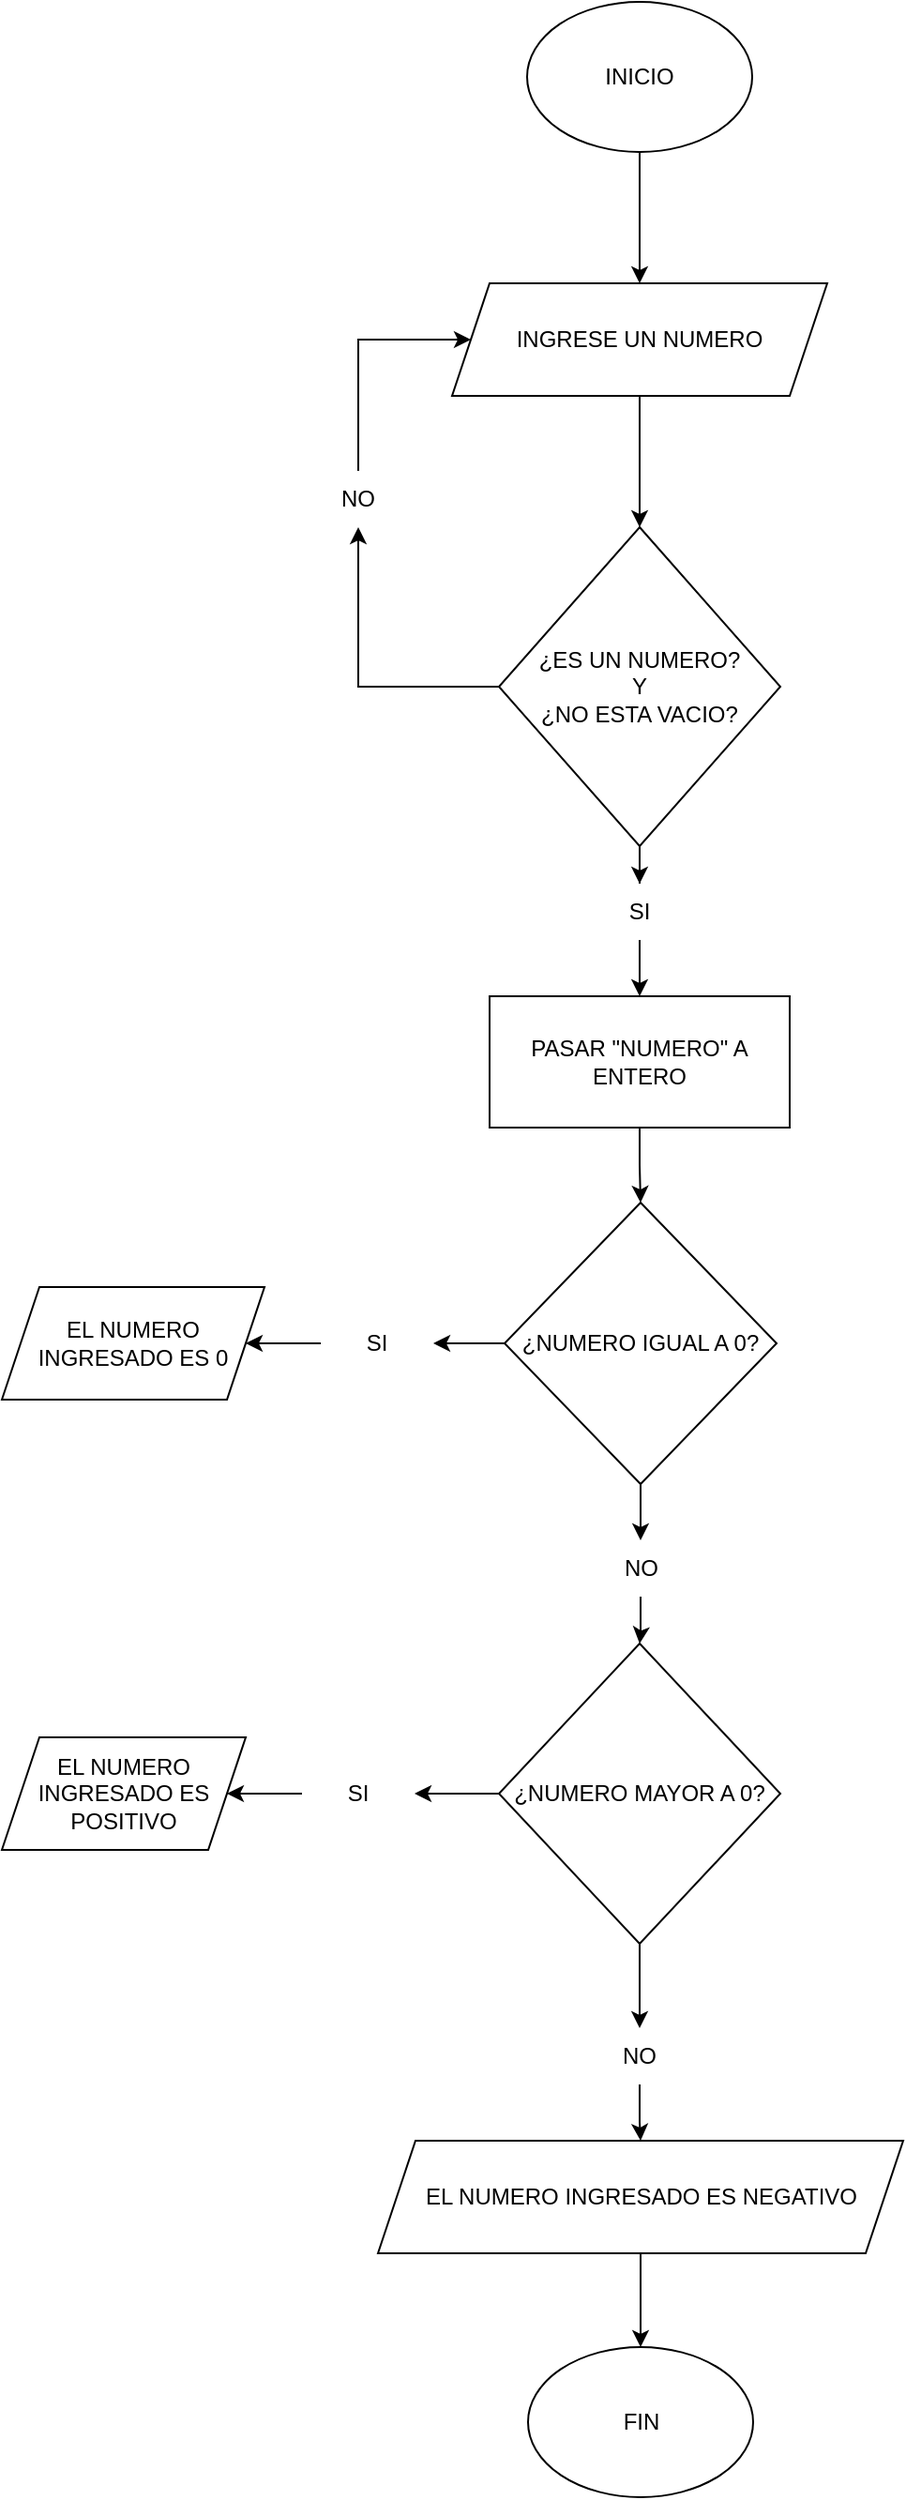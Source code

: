 <mxfile version="17.4.2" type="device"><diagram id="PnuT2AnW8ifYwlaGOcDv" name="Página-1"><mxGraphModel dx="1102" dy="865" grid="1" gridSize="10" guides="1" tooltips="1" connect="1" arrows="1" fold="1" page="1" pageScale="1" pageWidth="700" pageHeight="1600" math="0" shadow="0"><root><mxCell id="0"/><mxCell id="1" parent="0"/><mxCell id="33neqHrkzugOPKtyAvpc-9" value="" style="edgeStyle=orthogonalEdgeStyle;rounded=0;orthogonalLoop=1;jettySize=auto;html=1;" edge="1" parent="1" source="33neqHrkzugOPKtyAvpc-1" target="33neqHrkzugOPKtyAvpc-2"><mxGeometry relative="1" as="geometry"/></mxCell><mxCell id="33neqHrkzugOPKtyAvpc-1" value="INICIO" style="ellipse;whiteSpace=wrap;html=1;" vertex="1" parent="1"><mxGeometry x="290" y="50" width="120" height="80" as="geometry"/></mxCell><mxCell id="33neqHrkzugOPKtyAvpc-10" value="" style="edgeStyle=orthogonalEdgeStyle;rounded=0;orthogonalLoop=1;jettySize=auto;html=1;" edge="1" parent="1" source="33neqHrkzugOPKtyAvpc-2" target="33neqHrkzugOPKtyAvpc-3"><mxGeometry relative="1" as="geometry"/></mxCell><mxCell id="33neqHrkzugOPKtyAvpc-2" value="INGRESE UN NUMERO" style="shape=parallelogram;perimeter=parallelogramPerimeter;whiteSpace=wrap;html=1;fixedSize=1;" vertex="1" parent="1"><mxGeometry x="250" y="200" width="200" height="60" as="geometry"/></mxCell><mxCell id="33neqHrkzugOPKtyAvpc-7" style="edgeStyle=orthogonalEdgeStyle;rounded=0;orthogonalLoop=1;jettySize=auto;html=1;entryX=0.5;entryY=1;entryDx=0;entryDy=0;" edge="1" parent="1" source="33neqHrkzugOPKtyAvpc-3" target="33neqHrkzugOPKtyAvpc-6"><mxGeometry relative="1" as="geometry"/></mxCell><mxCell id="33neqHrkzugOPKtyAvpc-36" value="" style="edgeStyle=orthogonalEdgeStyle;rounded=0;orthogonalLoop=1;jettySize=auto;html=1;" edge="1" parent="1" source="33neqHrkzugOPKtyAvpc-3" target="33neqHrkzugOPKtyAvpc-35"><mxGeometry relative="1" as="geometry"/></mxCell><mxCell id="33neqHrkzugOPKtyAvpc-3" value="¿ES UN NUMERO?&lt;br&gt;Y&lt;br&gt;¿NO ESTA VACIO?" style="rhombus;whiteSpace=wrap;html=1;" vertex="1" parent="1"><mxGeometry x="275" y="330" width="150" height="170" as="geometry"/></mxCell><mxCell id="33neqHrkzugOPKtyAvpc-8" style="edgeStyle=orthogonalEdgeStyle;rounded=0;orthogonalLoop=1;jettySize=auto;html=1;" edge="1" parent="1" source="33neqHrkzugOPKtyAvpc-6" target="33neqHrkzugOPKtyAvpc-2"><mxGeometry relative="1" as="geometry"><Array as="points"><mxPoint x="200" y="230"/></Array></mxGeometry></mxCell><mxCell id="33neqHrkzugOPKtyAvpc-6" value="NO" style="text;html=1;strokeColor=none;fillColor=none;align=center;verticalAlign=middle;whiteSpace=wrap;rounded=0;" vertex="1" parent="1"><mxGeometry x="170" y="300" width="60" height="30" as="geometry"/></mxCell><mxCell id="33neqHrkzugOPKtyAvpc-34" value="" style="edgeStyle=orthogonalEdgeStyle;rounded=0;orthogonalLoop=1;jettySize=auto;html=1;" edge="1" parent="1" source="33neqHrkzugOPKtyAvpc-11" target="33neqHrkzugOPKtyAvpc-13"><mxGeometry relative="1" as="geometry"/></mxCell><mxCell id="33neqHrkzugOPKtyAvpc-11" value="PASAR &quot;NUMERO&quot; A ENTERO" style="rounded=0;whiteSpace=wrap;html=1;" vertex="1" parent="1"><mxGeometry x="270" y="580" width="160" height="70" as="geometry"/></mxCell><mxCell id="33neqHrkzugOPKtyAvpc-25" value="" style="edgeStyle=orthogonalEdgeStyle;rounded=0;orthogonalLoop=1;jettySize=auto;html=1;" edge="1" parent="1" source="33neqHrkzugOPKtyAvpc-13" target="33neqHrkzugOPKtyAvpc-24"><mxGeometry relative="1" as="geometry"/></mxCell><mxCell id="33neqHrkzugOPKtyAvpc-32" value="" style="edgeStyle=orthogonalEdgeStyle;rounded=0;orthogonalLoop=1;jettySize=auto;html=1;" edge="1" parent="1" source="33neqHrkzugOPKtyAvpc-13" target="33neqHrkzugOPKtyAvpc-31"><mxGeometry relative="1" as="geometry"/></mxCell><mxCell id="33neqHrkzugOPKtyAvpc-13" value="¿NUMERO IGUAL A 0?" style="rhombus;whiteSpace=wrap;html=1;" vertex="1" parent="1"><mxGeometry x="278" y="690" width="145" height="150" as="geometry"/></mxCell><mxCell id="33neqHrkzugOPKtyAvpc-15" value="EL NUMERO INGRESADO ES 0" style="shape=parallelogram;perimeter=parallelogramPerimeter;whiteSpace=wrap;html=1;fixedSize=1;" vertex="1" parent="1"><mxGeometry x="10" y="735" width="140" height="60" as="geometry"/></mxCell><mxCell id="33neqHrkzugOPKtyAvpc-27" value="" style="edgeStyle=orthogonalEdgeStyle;rounded=0;orthogonalLoop=1;jettySize=auto;html=1;" edge="1" parent="1" source="33neqHrkzugOPKtyAvpc-18" target="33neqHrkzugOPKtyAvpc-22"><mxGeometry relative="1" as="geometry"/></mxCell><mxCell id="33neqHrkzugOPKtyAvpc-29" value="" style="edgeStyle=orthogonalEdgeStyle;rounded=0;orthogonalLoop=1;jettySize=auto;html=1;" edge="1" parent="1" source="33neqHrkzugOPKtyAvpc-18" target="33neqHrkzugOPKtyAvpc-23"><mxGeometry relative="1" as="geometry"/></mxCell><mxCell id="33neqHrkzugOPKtyAvpc-18" value="¿NUMERO MAYOR A 0?" style="rhombus;whiteSpace=wrap;html=1;" vertex="1" parent="1"><mxGeometry x="275" y="925" width="150" height="160" as="geometry"/></mxCell><mxCell id="33neqHrkzugOPKtyAvpc-20" value="EL NUMERO INGRESADO ES POSITIVO" style="shape=parallelogram;perimeter=parallelogramPerimeter;whiteSpace=wrap;html=1;fixedSize=1;" vertex="1" parent="1"><mxGeometry x="10" y="975" width="130" height="60" as="geometry"/></mxCell><mxCell id="33neqHrkzugOPKtyAvpc-39" value="" style="edgeStyle=orthogonalEdgeStyle;rounded=0;orthogonalLoop=1;jettySize=auto;html=1;" edge="1" parent="1" source="33neqHrkzugOPKtyAvpc-21" target="33neqHrkzugOPKtyAvpc-38"><mxGeometry relative="1" as="geometry"/></mxCell><mxCell id="33neqHrkzugOPKtyAvpc-21" value="EL NUMERO INGRESADO ES NEGATIVO" style="shape=parallelogram;perimeter=parallelogramPerimeter;whiteSpace=wrap;html=1;fixedSize=1;" vertex="1" parent="1"><mxGeometry x="210.5" y="1190" width="280" height="60" as="geometry"/></mxCell><mxCell id="33neqHrkzugOPKtyAvpc-28" value="" style="edgeStyle=orthogonalEdgeStyle;rounded=0;orthogonalLoop=1;jettySize=auto;html=1;" edge="1" parent="1" source="33neqHrkzugOPKtyAvpc-22" target="33neqHrkzugOPKtyAvpc-21"><mxGeometry relative="1" as="geometry"/></mxCell><mxCell id="33neqHrkzugOPKtyAvpc-22" value="NO" style="text;html=1;strokeColor=none;fillColor=none;align=center;verticalAlign=middle;whiteSpace=wrap;rounded=0;" vertex="1" parent="1"><mxGeometry x="320" y="1130" width="60" height="30" as="geometry"/></mxCell><mxCell id="33neqHrkzugOPKtyAvpc-30" value="" style="edgeStyle=orthogonalEdgeStyle;rounded=0;orthogonalLoop=1;jettySize=auto;html=1;" edge="1" parent="1" source="33neqHrkzugOPKtyAvpc-23" target="33neqHrkzugOPKtyAvpc-20"><mxGeometry relative="1" as="geometry"/></mxCell><mxCell id="33neqHrkzugOPKtyAvpc-23" value="SI" style="text;html=1;strokeColor=none;fillColor=none;align=center;verticalAlign=middle;whiteSpace=wrap;rounded=0;" vertex="1" parent="1"><mxGeometry x="170" y="990" width="60" height="30" as="geometry"/></mxCell><mxCell id="33neqHrkzugOPKtyAvpc-26" value="" style="edgeStyle=orthogonalEdgeStyle;rounded=0;orthogonalLoop=1;jettySize=auto;html=1;" edge="1" parent="1" source="33neqHrkzugOPKtyAvpc-24" target="33neqHrkzugOPKtyAvpc-18"><mxGeometry relative="1" as="geometry"/></mxCell><mxCell id="33neqHrkzugOPKtyAvpc-24" value="NO" style="text;html=1;strokeColor=none;fillColor=none;align=center;verticalAlign=middle;whiteSpace=wrap;rounded=0;" vertex="1" parent="1"><mxGeometry x="320.5" y="870" width="60" height="30" as="geometry"/></mxCell><mxCell id="33neqHrkzugOPKtyAvpc-33" value="" style="edgeStyle=orthogonalEdgeStyle;rounded=0;orthogonalLoop=1;jettySize=auto;html=1;" edge="1" parent="1" source="33neqHrkzugOPKtyAvpc-31" target="33neqHrkzugOPKtyAvpc-15"><mxGeometry relative="1" as="geometry"/></mxCell><mxCell id="33neqHrkzugOPKtyAvpc-31" value="SI" style="text;html=1;strokeColor=none;fillColor=none;align=center;verticalAlign=middle;whiteSpace=wrap;rounded=0;" vertex="1" parent="1"><mxGeometry x="180" y="750" width="60" height="30" as="geometry"/></mxCell><mxCell id="33neqHrkzugOPKtyAvpc-37" value="" style="edgeStyle=orthogonalEdgeStyle;rounded=0;orthogonalLoop=1;jettySize=auto;html=1;" edge="1" parent="1" source="33neqHrkzugOPKtyAvpc-35" target="33neqHrkzugOPKtyAvpc-11"><mxGeometry relative="1" as="geometry"/></mxCell><mxCell id="33neqHrkzugOPKtyAvpc-35" value="SI" style="text;html=1;strokeColor=none;fillColor=none;align=center;verticalAlign=middle;whiteSpace=wrap;rounded=0;" vertex="1" parent="1"><mxGeometry x="320" y="520" width="60" height="30" as="geometry"/></mxCell><mxCell id="33neqHrkzugOPKtyAvpc-38" value="FIN" style="ellipse;whiteSpace=wrap;html=1;" vertex="1" parent="1"><mxGeometry x="290.5" y="1300" width="120" height="80" as="geometry"/></mxCell></root></mxGraphModel></diagram></mxfile>